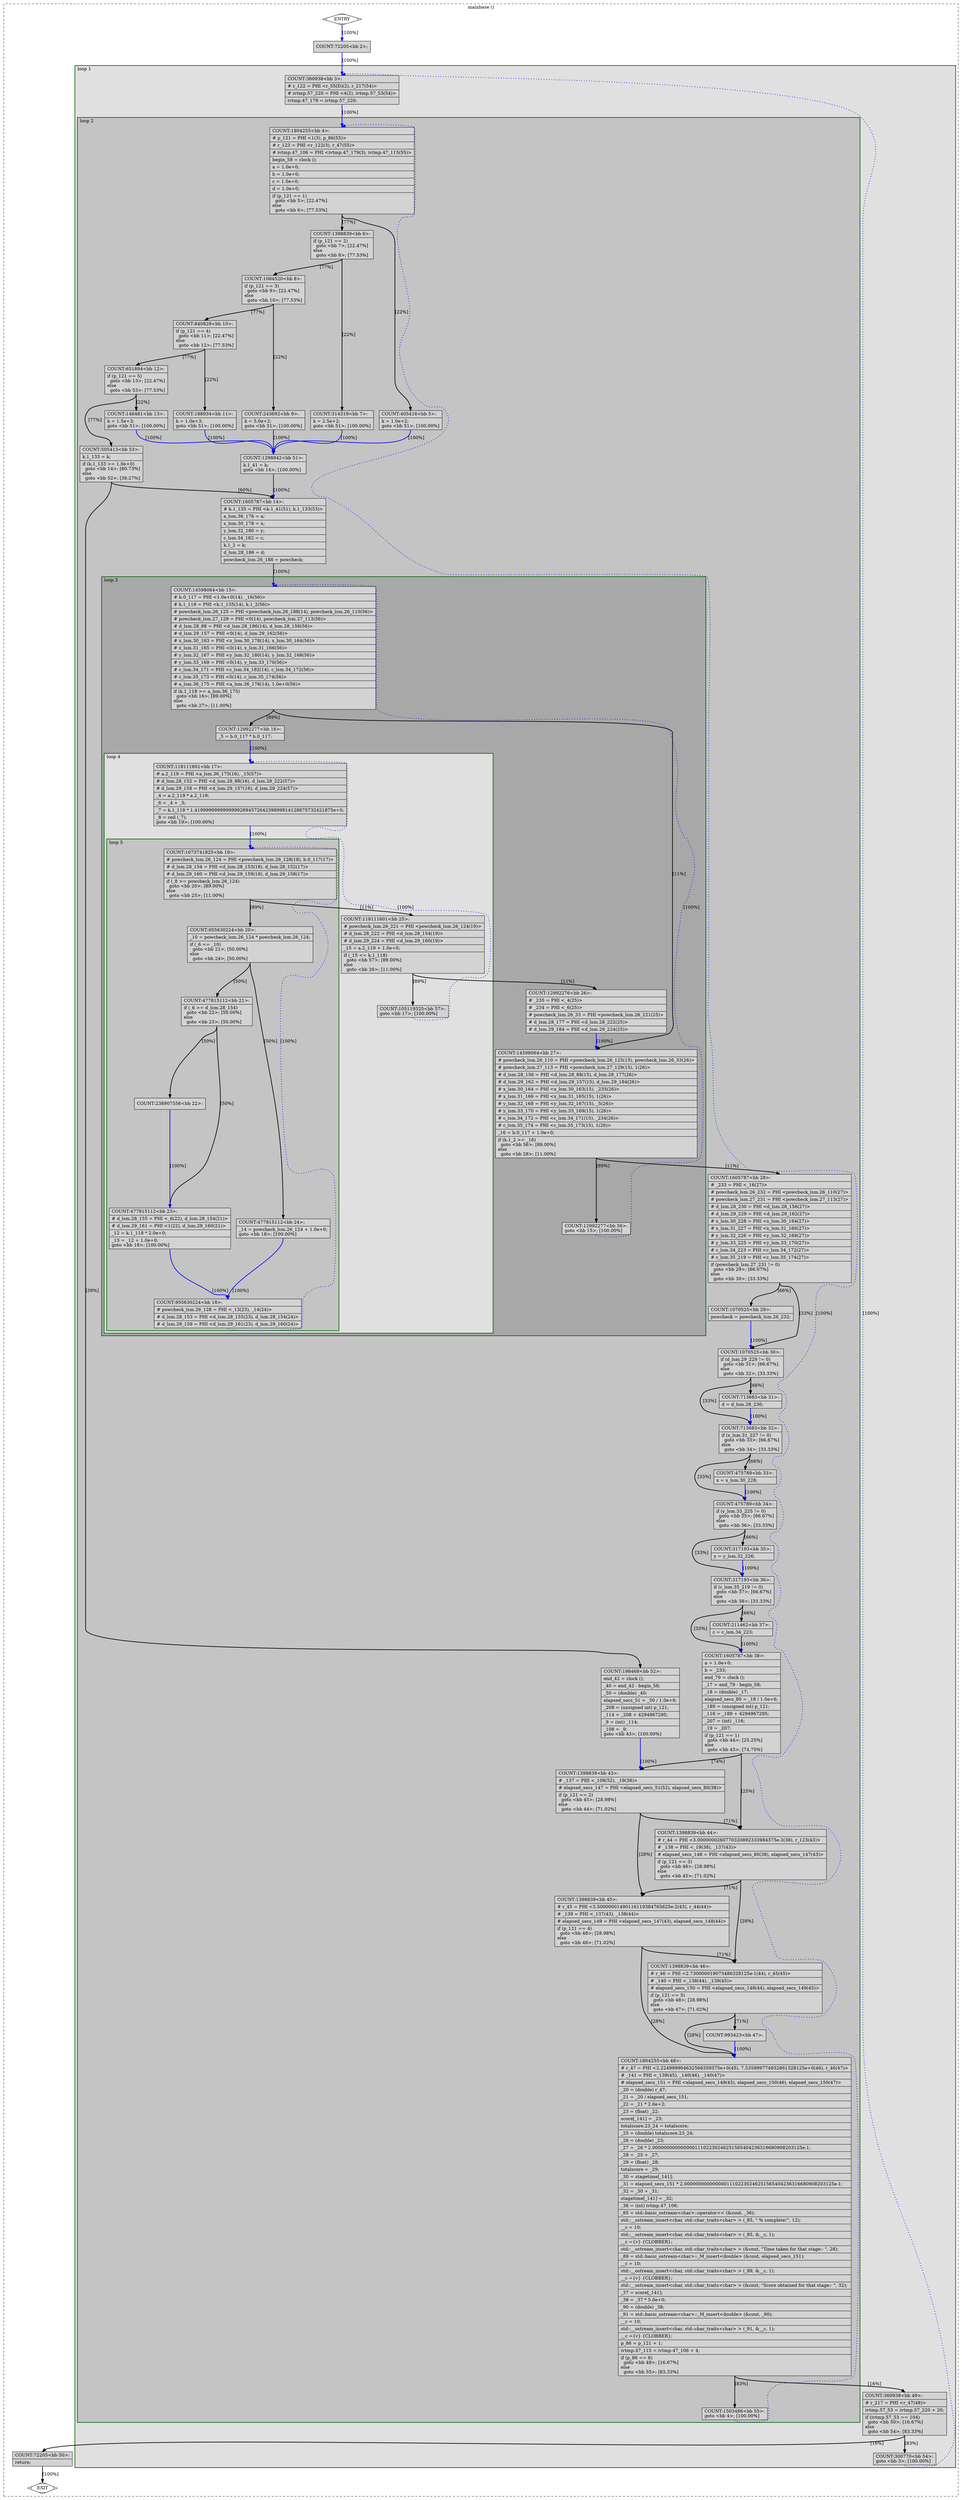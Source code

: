 digraph "benchmark.cpp.167t.ivopts" {
overlap=false;
subgraph "cluster_mainbase" {
	style="dashed";
	color="black";
	label="mainbase ()";
	subgraph cluster_1888_1 {
	style="filled";
	color="darkgreen";
	fillcolor="grey88";
	label="loop 1";
	labeljust=l;
	penwidth=2;
	subgraph cluster_1888_2 {
	style="filled";
	color="darkgreen";
	fillcolor="grey77";
	label="loop 2";
	labeljust=l;
	penwidth=2;
	subgraph cluster_1888_3 {
	style="filled";
	color="darkgreen";
	fillcolor="grey66";
	label="loop 3";
	labeljust=l;
	penwidth=2;
	subgraph cluster_1888_4 {
	style="filled";
	color="darkgreen";
	fillcolor="grey88";
	label="loop 4";
	labeljust=l;
	penwidth=2;
	subgraph cluster_1888_5 {
	style="filled";
	color="darkgreen";
	fillcolor="grey77";
	label="loop 5";
	labeljust=l;
	penwidth=2;
	fn_1888_basic_block_19 [shape=record,style=filled,fillcolor=lightgrey,label="{COUNT:1073741825\<bb\ 19\>:\l\
|#\ powcheck_lsm.26_124\ =\ PHI\ \<powcheck_lsm.26_128(18),\ b.0_117(17)\>\l\
|#\ d_lsm.28_154\ =\ PHI\ \<d_lsm.28_153(18),\ d_lsm.28_152(17)\>\l\
|#\ d_lsm.29_160\ =\ PHI\ \<d_lsm.29_159(18),\ d_lsm.29_158(17)\>\l\
|if\ (_8\ \>=\ powcheck_lsm.26_124)\l\
\ \ goto\ \<bb\ 20\>;\ [89.00%]\l\
else\l\
\ \ goto\ \<bb\ 25\>;\ [11.00%]\l\
}"];

	fn_1888_basic_block_20 [shape=record,style=filled,fillcolor=lightgrey,label="{COUNT:955630224\<bb\ 20\>:\l\
|_10\ =\ powcheck_lsm.26_124\ *\ powcheck_lsm.26_124;\l\
|if\ (_6\ ==\ _10)\l\
\ \ goto\ \<bb\ 21\>;\ [50.00%]\l\
else\l\
\ \ goto\ \<bb\ 24\>;\ [50.00%]\l\
}"];

	fn_1888_basic_block_21 [shape=record,style=filled,fillcolor=lightgrey,label="{COUNT:477815112\<bb\ 21\>:\l\
|if\ (_6\ \>=\ d_lsm.28_154)\l\
\ \ goto\ \<bb\ 22\>;\ [50.00%]\l\
else\l\
\ \ goto\ \<bb\ 23\>;\ [50.00%]\l\
}"];

	fn_1888_basic_block_24 [shape=record,style=filled,fillcolor=lightgrey,label="{COUNT:477815112\<bb\ 24\>:\l\
|_14\ =\ powcheck_lsm.26_124\ +\ 1.0e+0;\l\
goto\ \<bb\ 18\>;\ [100.00%]\l\
}"];

	fn_1888_basic_block_22 [shape=record,style=filled,fillcolor=lightgrey,label="{COUNT:238907556\<bb\ 22\>:\l\
}"];

	fn_1888_basic_block_23 [shape=record,style=filled,fillcolor=lightgrey,label="{COUNT:477815112\<bb\ 23\>:\l\
|#\ d_lsm.28_155\ =\ PHI\ \<_6(22),\ d_lsm.28_154(21)\>\l\
|#\ d_lsm.29_161\ =\ PHI\ \<1(22),\ d_lsm.29_160(21)\>\l\
|_12\ =\ k.1_118\ *\ 2.0e+0;\l\
|_13\ =\ _12\ +\ 1.0e+0;\l\
goto\ \<bb\ 18\>;\ [100.00%]\l\
}"];

	fn_1888_basic_block_18 [shape=record,style=filled,fillcolor=lightgrey,label="{COUNT:955630224\<bb\ 18\>:\l\
|#\ powcheck_lsm.26_128\ =\ PHI\ \<_13(23),\ _14(24)\>\l\
|#\ d_lsm.28_153\ =\ PHI\ \<d_lsm.28_155(23),\ d_lsm.28_154(24)\>\l\
|#\ d_lsm.29_159\ =\ PHI\ \<d_lsm.29_161(23),\ d_lsm.29_160(24)\>\l\
}"];

	}
	fn_1888_basic_block_17 [shape=record,style=filled,fillcolor=lightgrey,label="{COUNT:118111601\<bb\ 17\>:\l\
|#\ a.2_119\ =\ PHI\ \<a_lsm.36_175(16),\ _15(57)\>\l\
|#\ d_lsm.28_152\ =\ PHI\ \<d_lsm.28_88(16),\ d_lsm.28_222(57)\>\l\
|#\ d_lsm.29_158\ =\ PHI\ \<d_lsm.29_157(16),\ d_lsm.29_224(57)\>\l\
|_4\ =\ a.2_119\ *\ a.2_119;\l\
|_6\ =\ _4\ +\ _5;\l\
|_7\ =\ k.1_118\ *\ 1.4199999999999999289457264239899814128875732421875e+0;\l\
|_8\ =\ ceil\ (_7);\l\
goto\ \<bb\ 19\>;\ [100.00%]\l\
}"];

	fn_1888_basic_block_25 [shape=record,style=filled,fillcolor=lightgrey,label="{COUNT:118111601\<bb\ 25\>:\l\
|#\ powcheck_lsm.26_221\ =\ PHI\ \<powcheck_lsm.26_124(19)\>\l\
|#\ d_lsm.28_222\ =\ PHI\ \<d_lsm.28_154(19)\>\l\
|#\ d_lsm.29_224\ =\ PHI\ \<d_lsm.29_160(19)\>\l\
|_15\ =\ a.2_119\ +\ 1.0e+0;\l\
|if\ (_15\ \<=\ k.1_118)\l\
\ \ goto\ \<bb\ 57\>;\ [89.00%]\l\
else\l\
\ \ goto\ \<bb\ 26\>;\ [11.00%]\l\
}"];

	fn_1888_basic_block_57 [shape=record,style=filled,fillcolor=lightgrey,label="{COUNT:105119325\<bb\ 57\>:\l\
goto\ \<bb\ 17\>;\ [100.00%]\l\
}"];

	}
	fn_1888_basic_block_15 [shape=record,style=filled,fillcolor=lightgrey,label="{COUNT:14598064\<bb\ 15\>:\l\
|#\ b.0_117\ =\ PHI\ \<1.0e+0(14),\ _16(56)\>\l\
|#\ k.1_118\ =\ PHI\ \<k.1_135(14),\ k.1_2(56)\>\l\
|#\ powcheck_lsm.26_125\ =\ PHI\ \<powcheck_lsm.26_188(14),\ powcheck_lsm.26_110(56)\>\l\
|#\ powcheck_lsm.27_129\ =\ PHI\ \<0(14),\ powcheck_lsm.27_113(56)\>\l\
|#\ d_lsm.28_88\ =\ PHI\ \<d_lsm.28_186(14),\ d_lsm.28_156(56)\>\l\
|#\ d_lsm.29_157\ =\ PHI\ \<0(14),\ d_lsm.29_162(56)\>\l\
|#\ x_lsm.30_163\ =\ PHI\ \<x_lsm.30_178(14),\ x_lsm.30_164(56)\>\l\
|#\ x_lsm.31_165\ =\ PHI\ \<0(14),\ x_lsm.31_166(56)\>\l\
|#\ y_lsm.32_167\ =\ PHI\ \<y_lsm.32_180(14),\ y_lsm.32_168(56)\>\l\
|#\ y_lsm.33_169\ =\ PHI\ \<0(14),\ y_lsm.33_170(56)\>\l\
|#\ c_lsm.34_171\ =\ PHI\ \<c_lsm.34_182(14),\ c_lsm.34_172(56)\>\l\
|#\ c_lsm.35_173\ =\ PHI\ \<0(14),\ c_lsm.35_174(56)\>\l\
|#\ a_lsm.36_175\ =\ PHI\ \<a_lsm.36_176(14),\ 1.0e+0(56)\>\l\
|if\ (k.1_118\ \>=\ a_lsm.36_175)\l\
\ \ goto\ \<bb\ 16\>;\ [89.00%]\l\
else\l\
\ \ goto\ \<bb\ 27\>;\ [11.00%]\l\
}"];

	fn_1888_basic_block_16 [shape=record,style=filled,fillcolor=lightgrey,label="{COUNT:12992277\<bb\ 16\>:\l\
|_5\ =\ b.0_117\ *\ b.0_117;\l\
}"];

	fn_1888_basic_block_27 [shape=record,style=filled,fillcolor=lightgrey,label="{COUNT:14598064\<bb\ 27\>:\l\
|#\ powcheck_lsm.26_110\ =\ PHI\ \<powcheck_lsm.26_125(15),\ powcheck_lsm.26_33(26)\>\l\
|#\ powcheck_lsm.27_113\ =\ PHI\ \<powcheck_lsm.27_129(15),\ 1(26)\>\l\
|#\ d_lsm.28_156\ =\ PHI\ \<d_lsm.28_88(15),\ d_lsm.28_177(26)\>\l\
|#\ d_lsm.29_162\ =\ PHI\ \<d_lsm.29_157(15),\ d_lsm.29_184(26)\>\l\
|#\ x_lsm.30_164\ =\ PHI\ \<x_lsm.30_163(15),\ _235(26)\>\l\
|#\ x_lsm.31_166\ =\ PHI\ \<x_lsm.31_165(15),\ 1(26)\>\l\
|#\ y_lsm.32_168\ =\ PHI\ \<y_lsm.32_167(15),\ _5(26)\>\l\
|#\ y_lsm.33_170\ =\ PHI\ \<y_lsm.33_169(15),\ 1(26)\>\l\
|#\ c_lsm.34_172\ =\ PHI\ \<c_lsm.34_171(15),\ _234(26)\>\l\
|#\ c_lsm.35_174\ =\ PHI\ \<c_lsm.35_173(15),\ 1(26)\>\l\
|_16\ =\ b.0_117\ +\ 1.0e+0;\l\
|if\ (k.1_2\ \>=\ _16)\l\
\ \ goto\ \<bb\ 56\>;\ [89.00%]\l\
else\l\
\ \ goto\ \<bb\ 28\>;\ [11.00%]\l\
}"];

	fn_1888_basic_block_56 [shape=record,style=filled,fillcolor=lightgrey,label="{COUNT:12992277\<bb\ 56\>:\l\
goto\ \<bb\ 15\>;\ [100.00%]\l\
}"];

	fn_1888_basic_block_26 [shape=record,style=filled,fillcolor=lightgrey,label="{COUNT:12992276\<bb\ 26\>:\l\
|#\ _235\ =\ PHI\ \<_4(25)\>\l\
|#\ _234\ =\ PHI\ \<_6(25)\>\l\
|#\ powcheck_lsm.26_33\ =\ PHI\ \<powcheck_lsm.26_221(25)\>\l\
|#\ d_lsm.28_177\ =\ PHI\ \<d_lsm.28_222(25)\>\l\
|#\ d_lsm.29_184\ =\ PHI\ \<d_lsm.29_224(25)\>\l\
}"];

	}
	fn_1888_basic_block_4 [shape=record,style=filled,fillcolor=lightgrey,label="{COUNT:1804255\<bb\ 4\>:\l\
|#\ p_121\ =\ PHI\ \<1(3),\ p_86(55)\>\l\
|#\ r_123\ =\ PHI\ \<r_122(3),\ r_47(55)\>\l\
|#\ ivtmp.47_106\ =\ PHI\ \<ivtmp.47_179(3),\ ivtmp.47_115(55)\>\l\
|begin_58\ =\ clock\ ();\l\
|a\ =\ 1.0e+0;\l\
|b\ =\ 1.0e+0;\l\
|c\ =\ 1.0e+0;\l\
|d\ =\ 1.0e+0;\l\
|if\ (p_121\ ==\ 1)\l\
\ \ goto\ \<bb\ 5\>;\ [22.47%]\l\
else\l\
\ \ goto\ \<bb\ 6\>;\ [77.53%]\l\
}"];

	fn_1888_basic_block_5 [shape=record,style=filled,fillcolor=lightgrey,label="{COUNT:405416\<bb\ 5\>:\l\
|k\ =\ 1.0e+2;\l\
goto\ \<bb\ 51\>;\ [100.00%]\l\
}"];

	fn_1888_basic_block_6 [shape=record,style=filled,fillcolor=lightgrey,label="{COUNT:1398839\<bb\ 6\>:\l\
|if\ (p_121\ ==\ 2)\l\
\ \ goto\ \<bb\ 7\>;\ [22.47%]\l\
else\l\
\ \ goto\ \<bb\ 8\>;\ [77.53%]\l\
}"];

	fn_1888_basic_block_51 [shape=record,style=filled,fillcolor=lightgrey,label="{COUNT:1298842\<bb\ 51\>:\l\
|k.1_41\ =\ k;\l\
goto\ \<bb\ 14\>;\ [100.00%]\l\
}"];

	fn_1888_basic_block_7 [shape=record,style=filled,fillcolor=lightgrey,label="{COUNT:314319\<bb\ 7\>:\l\
|k\ =\ 2.5e+2;\l\
goto\ \<bb\ 51\>;\ [100.00%]\l\
}"];

	fn_1888_basic_block_8 [shape=record,style=filled,fillcolor=lightgrey,label="{COUNT:1084520\<bb\ 8\>:\l\
|if\ (p_121\ ==\ 3)\l\
\ \ goto\ \<bb\ 9\>;\ [22.47%]\l\
else\l\
\ \ goto\ \<bb\ 10\>;\ [77.53%]\l\
}"];

	fn_1888_basic_block_14 [shape=record,style=filled,fillcolor=lightgrey,label="{COUNT:1605787\<bb\ 14\>:\l\
|#\ k.1_135\ =\ PHI\ \<k.1_41(51),\ k.1_133(53)\>\l\
|a_lsm.36_176\ =\ a;\l\
|x_lsm.30_178\ =\ x;\l\
|y_lsm.32_180\ =\ y;\l\
|c_lsm.34_182\ =\ c;\l\
|k.1_2\ =\ k;\l\
|d_lsm.28_186\ =\ d;\l\
|powcheck_lsm.26_188\ =\ powcheck;\l\
}"];

	fn_1888_basic_block_9 [shape=record,style=filled,fillcolor=lightgrey,label="{COUNT:243692\<bb\ 9\>:\l\
|k\ =\ 5.0e+2;\l\
goto\ \<bb\ 51\>;\ [100.00%]\l\
}"];

	fn_1888_basic_block_10 [shape=record,style=filled,fillcolor=lightgrey,label="{COUNT:840828\<bb\ 10\>:\l\
|if\ (p_121\ ==\ 4)\l\
\ \ goto\ \<bb\ 11\>;\ [22.47%]\l\
else\l\
\ \ goto\ \<bb\ 12\>;\ [77.53%]\l\
}"];

	fn_1888_basic_block_11 [shape=record,style=filled,fillcolor=lightgrey,label="{COUNT:188934\<bb\ 11\>:\l\
|k\ =\ 1.0e+3;\l\
goto\ \<bb\ 51\>;\ [100.00%]\l\
}"];

	fn_1888_basic_block_12 [shape=record,style=filled,fillcolor=lightgrey,label="{COUNT:651894\<bb\ 12\>:\l\
|if\ (p_121\ ==\ 5)\l\
\ \ goto\ \<bb\ 13\>;\ [22.47%]\l\
else\l\
\ \ goto\ \<bb\ 53\>;\ [77.53%]\l\
}"];

	fn_1888_basic_block_13 [shape=record,style=filled,fillcolor=lightgrey,label="{COUNT:146481\<bb\ 13\>:\l\
|k\ =\ 1.5e+3;\l\
goto\ \<bb\ 51\>;\ [100.00%]\l\
}"];

	fn_1888_basic_block_53 [shape=record,style=filled,fillcolor=lightgrey,label="{COUNT:505413\<bb\ 53\>:\l\
|k.1_133\ =\ k;\l\
|if\ (k.1_133\ \>=\ 1.0e+0)\l\
\ \ goto\ \<bb\ 14\>;\ [60.73%]\l\
else\l\
\ \ goto\ \<bb\ 52\>;\ [39.27%]\l\
}"];

	fn_1888_basic_block_28 [shape=record,style=filled,fillcolor=lightgrey,label="{COUNT:1605787\<bb\ 28\>:\l\
|#\ _233\ =\ PHI\ \<_16(27)\>\l\
|#\ powcheck_lsm.26_232\ =\ PHI\ \<powcheck_lsm.26_110(27)\>\l\
|#\ powcheck_lsm.27_231\ =\ PHI\ \<powcheck_lsm.27_113(27)\>\l\
|#\ d_lsm.28_230\ =\ PHI\ \<d_lsm.28_156(27)\>\l\
|#\ d_lsm.29_229\ =\ PHI\ \<d_lsm.29_162(27)\>\l\
|#\ x_lsm.30_228\ =\ PHI\ \<x_lsm.30_164(27)\>\l\
|#\ x_lsm.31_227\ =\ PHI\ \<x_lsm.31_166(27)\>\l\
|#\ y_lsm.32_226\ =\ PHI\ \<y_lsm.32_168(27)\>\l\
|#\ y_lsm.33_225\ =\ PHI\ \<y_lsm.33_170(27)\>\l\
|#\ c_lsm.34_223\ =\ PHI\ \<c_lsm.34_172(27)\>\l\
|#\ c_lsm.35_219\ =\ PHI\ \<c_lsm.35_174(27)\>\l\
|if\ (powcheck_lsm.27_231\ !=\ 0)\l\
\ \ goto\ \<bb\ 29\>;\ [66.67%]\l\
else\l\
\ \ goto\ \<bb\ 30\>;\ [33.33%]\l\
}"];

	fn_1888_basic_block_52 [shape=record,style=filled,fillcolor=lightgrey,label="{COUNT:198468\<bb\ 52\>:\l\
|end_42\ =\ clock\ ();\l\
|_40\ =\ end_42\ -\ begin_58;\l\
|_50\ =\ (double)\ _40;\l\
|elapsed_secs_51\ =\ _50\ /\ 1.0e+6;\l\
|_208\ =\ (unsigned\ int)\ p_121;\l\
|_114\ =\ _208\ +\ 4294967295;\l\
|_9\ =\ (int)\ _114;\l\
|_108\ =\ _9;\l\
goto\ \<bb\ 43\>;\ [100.00%]\l\
}"];

	fn_1888_basic_block_30 [shape=record,style=filled,fillcolor=lightgrey,label="{COUNT:1070525\<bb\ 30\>:\l\
|if\ (d_lsm.29_229\ !=\ 0)\l\
\ \ goto\ \<bb\ 31\>;\ [66.67%]\l\
else\l\
\ \ goto\ \<bb\ 32\>;\ [33.33%]\l\
}"];

	fn_1888_basic_block_29 [shape=record,style=filled,fillcolor=lightgrey,label="{COUNT:1070525\<bb\ 29\>:\l\
|powcheck\ =\ powcheck_lsm.26_232;\l\
}"];

	fn_1888_basic_block_43 [shape=record,style=filled,fillcolor=lightgrey,label="{COUNT:1398839\<bb\ 43\>:\l\
|#\ _137\ =\ PHI\ \<_108(52),\ _19(38)\>\l\
|#\ elapsed_secs_147\ =\ PHI\ \<elapsed_secs_51(52),\ elapsed_secs_80(38)\>\l\
|if\ (p_121\ ==\ 2)\l\
\ \ goto\ \<bb\ 45\>;\ [28.98%]\l\
else\l\
\ \ goto\ \<bb\ 44\>;\ [71.02%]\l\
}"];

	fn_1888_basic_block_32 [shape=record,style=filled,fillcolor=lightgrey,label="{COUNT:713683\<bb\ 32\>:\l\
|if\ (x_lsm.31_227\ !=\ 0)\l\
\ \ goto\ \<bb\ 33\>;\ [66.67%]\l\
else\l\
\ \ goto\ \<bb\ 34\>;\ [33.33%]\l\
}"];

	fn_1888_basic_block_31 [shape=record,style=filled,fillcolor=lightgrey,label="{COUNT:713683\<bb\ 31\>:\l\
|d\ =\ d_lsm.28_230;\l\
}"];

	fn_1888_basic_block_45 [shape=record,style=filled,fillcolor=lightgrey,label="{COUNT:1398839\<bb\ 45\>:\l\
|#\ r_45\ =\ PHI\ \<3.50000001490116119384765625e-2(43),\ r_44(44)\>\l\
|#\ _139\ =\ PHI\ \<_137(43),\ _138(44)\>\l\
|#\ elapsed_secs_149\ =\ PHI\ \<elapsed_secs_147(43),\ elapsed_secs_148(44)\>\l\
|if\ (p_121\ ==\ 4)\l\
\ \ goto\ \<bb\ 48\>;\ [28.98%]\l\
else\l\
\ \ goto\ \<bb\ 46\>;\ [71.02%]\l\
}"];

	fn_1888_basic_block_44 [shape=record,style=filled,fillcolor=lightgrey,label="{COUNT:1398839\<bb\ 44\>:\l\
|#\ r_44\ =\ PHI\ \<3.0000000260770320892333984375e-3(38),\ r_123(43)\>\l\
|#\ _138\ =\ PHI\ \<_19(38),\ _137(43)\>\l\
|#\ elapsed_secs_148\ =\ PHI\ \<elapsed_secs_80(38),\ elapsed_secs_147(43)\>\l\
|if\ (p_121\ ==\ 3)\l\
\ \ goto\ \<bb\ 46\>;\ [28.98%]\l\
else\l\
\ \ goto\ \<bb\ 45\>;\ [71.02%]\l\
}"];

	fn_1888_basic_block_34 [shape=record,style=filled,fillcolor=lightgrey,label="{COUNT:475789\<bb\ 34\>:\l\
|if\ (y_lsm.33_225\ !=\ 0)\l\
\ \ goto\ \<bb\ 35\>;\ [66.67%]\l\
else\l\
\ \ goto\ \<bb\ 36\>;\ [33.33%]\l\
}"];

	fn_1888_basic_block_33 [shape=record,style=filled,fillcolor=lightgrey,label="{COUNT:475789\<bb\ 33\>:\l\
|x\ =\ x_lsm.30_228;\l\
}"];

	fn_1888_basic_block_48 [shape=record,style=filled,fillcolor=lightgrey,label="{COUNT:1804255\<bb\ 48\>:\l\
|#\ r_47\ =\ PHI\ \<2.224999904632568359375e+0(45),\ 7.535999774932861328125e+0(46),\ r_46(47)\>\l\
|#\ _141\ =\ PHI\ \<_139(45),\ _140(46),\ _140(47)\>\l\
|#\ elapsed_secs_151\ =\ PHI\ \<elapsed_secs_149(45),\ elapsed_secs_150(46),\ elapsed_secs_150(47)\>\l\
|_20\ =\ (double)\ r_47;\l\
|_21\ =\ _20\ /\ elapsed_secs_151;\l\
|_22\ =\ _21\ *\ 2.0e+2;\l\
|_23\ =\ (float)\ _22;\l\
|score[_141]\ =\ _23;\l\
|totalscore.23_24\ =\ totalscore;\l\
|_25\ =\ (double)\ totalscore.23_24;\l\
|_26\ =\ (double)\ _23;\l\
|_27\ =\ _26\ *\ 2.00000000000000011102230246251565404236316680908203125e-1;\l\
|_28\ =\ _25\ +\ _27;\l\
|_29\ =\ (float)\ _28;\l\
|totalscore\ =\ _29;\l\
|_30\ =\ stagetime[_141];\l\
|_31\ =\ elapsed_secs_151\ *\ 2.00000000000000011102230246251565404236316680908203125e-1;\l\
|_32\ =\ _30\ +\ _31;\l\
|stagetime[_141]\ =\ _32;\l\
|_36\ =\ (int)\ ivtmp.47_106;\l\
|_85\ =\ std::basic_ostream\<char\>::operator\<\<\ (&cout,\ _36);\l\
|std::__ostream_insert\<char,\ std::char_traits\<char\>\ \>\ (_85,\ \"\ %\ complete!\",\ 12);\l\
|__c\ =\ 10;\l\
|std::__ostream_insert\<char,\ std::char_traits\<char\>\ \>\ (_85,\ &__c,\ 1);\l\
|__c\ =\{v\}\ \{CLOBBER\};\l\
|std::__ostream_insert\<char,\ std::char_traits\<char\>\ \>\ (&cout,\ \"Time\ taken\ for\ that\ stage:-\ \",\ 28);\l\
|_89\ =\ std::basic_ostream\<char\>::_M_insert\<double\>\ (&cout,\ elapsed_secs_151);\l\
|__c\ =\ 10;\l\
|std::__ostream_insert\<char,\ std::char_traits\<char\>\ \>\ (_89,\ &__c,\ 1);\l\
|__c\ =\{v\}\ \{CLOBBER\};\l\
|std::__ostream_insert\<char,\ std::char_traits\<char\>\ \>\ (&cout,\ \"Score\ obtained\ for\ that\ stage:-\ \",\ 32);\l\
|_37\ =\ score[_141];\l\
|_38\ =\ _37\ *\ 5.0e+0;\l\
|_90\ =\ (double)\ _38;\l\
|_91\ =\ std::basic_ostream\<char\>::_M_insert\<double\>\ (&cout,\ _90);\l\
|__c\ =\ 10;\l\
|std::__ostream_insert\<char,\ std::char_traits\<char\>\ \>\ (_91,\ &__c,\ 1);\l\
|__c\ =\{v\}\ \{CLOBBER\};\l\
|p_86\ =\ p_121\ +\ 1;\l\
|ivtmp.47_115\ =\ ivtmp.47_106\ +\ 4;\l\
|if\ (p_86\ ==\ 6)\l\
\ \ goto\ \<bb\ 49\>;\ [16.67%]\l\
else\l\
\ \ goto\ \<bb\ 55\>;\ [83.33%]\l\
}"];

	fn_1888_basic_block_46 [shape=record,style=filled,fillcolor=lightgrey,label="{COUNT:1398839\<bb\ 46\>:\l\
|#\ r_46\ =\ PHI\ \<2.730000019073486328125e-1(44),\ r_45(45)\>\l\
|#\ _140\ =\ PHI\ \<_138(44),\ _139(45)\>\l\
|#\ elapsed_secs_150\ =\ PHI\ \<elapsed_secs_148(44),\ elapsed_secs_149(45)\>\l\
|if\ (p_121\ ==\ 5)\l\
\ \ goto\ \<bb\ 48\>;\ [28.98%]\l\
else\l\
\ \ goto\ \<bb\ 47\>;\ [71.02%]\l\
}"];

	fn_1888_basic_block_36 [shape=record,style=filled,fillcolor=lightgrey,label="{COUNT:317193\<bb\ 36\>:\l\
|if\ (c_lsm.35_219\ !=\ 0)\l\
\ \ goto\ \<bb\ 37\>;\ [66.67%]\l\
else\l\
\ \ goto\ \<bb\ 38\>;\ [33.33%]\l\
}"];

	fn_1888_basic_block_35 [shape=record,style=filled,fillcolor=lightgrey,label="{COUNT:317193\<bb\ 35\>:\l\
|y\ =\ y_lsm.32_226;\l\
}"];

	fn_1888_basic_block_55 [shape=record,style=filled,fillcolor=lightgrey,label="{COUNT:1503486\<bb\ 55\>:\l\
goto\ \<bb\ 4\>;\ [100.00%]\l\
}"];

	fn_1888_basic_block_47 [shape=record,style=filled,fillcolor=lightgrey,label="{COUNT:993423\<bb\ 47\>:\l\
}"];

	fn_1888_basic_block_38 [shape=record,style=filled,fillcolor=lightgrey,label="{COUNT:1605787\<bb\ 38\>:\l\
|a\ =\ 1.0e+0;\l\
|b\ =\ _233;\l\
|end_79\ =\ clock\ ();\l\
|_17\ =\ end_79\ -\ begin_58;\l\
|_18\ =\ (double)\ _17;\l\
|elapsed_secs_80\ =\ _18\ /\ 1.0e+6;\l\
|_189\ =\ (unsigned\ int)\ p_121;\l\
|_116\ =\ _189\ +\ 4294967295;\l\
|_207\ =\ (int)\ _116;\l\
|_19\ =\ _207;\l\
|if\ (p_121\ ==\ 1)\l\
\ \ goto\ \<bb\ 44\>;\ [25.25%]\l\
else\l\
\ \ goto\ \<bb\ 43\>;\ [74.75%]\l\
}"];

	fn_1888_basic_block_37 [shape=record,style=filled,fillcolor=lightgrey,label="{COUNT:211462\<bb\ 37\>:\l\
|c\ =\ c_lsm.34_223;\l\
}"];

	}
	fn_1888_basic_block_3 [shape=record,style=filled,fillcolor=lightgrey,label="{COUNT:360938\<bb\ 3\>:\l\
|#\ r_122\ =\ PHI\ \<r_55(D)(2),\ r_217(54)\>\l\
|#\ ivtmp.57_220\ =\ PHI\ \<4(2),\ ivtmp.57_53(54)\>\l\
|ivtmp.47_179\ =\ ivtmp.57_220;\l\
}"];

	fn_1888_basic_block_49 [shape=record,style=filled,fillcolor=lightgrey,label="{COUNT:360938\<bb\ 49\>:\l\
|#\ r_217\ =\ PHI\ \<r_47(48)\>\l\
|ivtmp.57_53\ =\ ivtmp.57_220\ +\ 20;\l\
|if\ (ivtmp.57_53\ ==\ 104)\l\
\ \ goto\ \<bb\ 50\>;\ [16.67%]\l\
else\l\
\ \ goto\ \<bb\ 54\>;\ [83.33%]\l\
}"];

	fn_1888_basic_block_54 [shape=record,style=filled,fillcolor=lightgrey,label="{COUNT:300770\<bb\ 54\>:\l\
goto\ \<bb\ 3\>;\ [100.00%]\l\
}"];

	}
	fn_1888_basic_block_0 [shape=Mdiamond,style=filled,fillcolor=white,label="ENTRY"];

	fn_1888_basic_block_1 [shape=Mdiamond,style=filled,fillcolor=white,label="EXIT"];

	fn_1888_basic_block_2 [shape=record,style=filled,fillcolor=lightgrey,label="{COUNT:72205\<bb\ 2\>:\l\
}"];

	fn_1888_basic_block_50 [shape=record,style=filled,fillcolor=lightgrey,label="{COUNT:72205\<bb\ 50\>:\l\
|return;\l\
}"];

	fn_1888_basic_block_0:s -> fn_1888_basic_block_2:n [style="solid,bold",color=blue,weight=100,constraint=true,label="[100%]"];
	fn_1888_basic_block_2:s -> fn_1888_basic_block_3:n [style="solid,bold",color=blue,weight=100,constraint=true,label="[100%]"];
	fn_1888_basic_block_3:s -> fn_1888_basic_block_4:n [style="solid,bold",color=blue,weight=100,constraint=true,label="[100%]"];
	fn_1888_basic_block_4:s -> fn_1888_basic_block_5:n [style="solid,bold",color=black,weight=10,constraint=true,label="[22%]"];
	fn_1888_basic_block_4:s -> fn_1888_basic_block_6:n [style="solid,bold",color=black,weight=10,constraint=true,label="[77%]"];
	fn_1888_basic_block_5:s -> fn_1888_basic_block_51:n [style="solid,bold",color=blue,weight=100,constraint=true,label="[100%]"];
	fn_1888_basic_block_6:s -> fn_1888_basic_block_7:n [style="solid,bold",color=black,weight=10,constraint=true,label="[22%]"];
	fn_1888_basic_block_6:s -> fn_1888_basic_block_8:n [style="solid,bold",color=black,weight=10,constraint=true,label="[77%]"];
	fn_1888_basic_block_7:s -> fn_1888_basic_block_51:n [style="solid,bold",color=blue,weight=100,constraint=true,label="[100%]"];
	fn_1888_basic_block_8:s -> fn_1888_basic_block_9:n [style="solid,bold",color=black,weight=10,constraint=true,label="[22%]"];
	fn_1888_basic_block_8:s -> fn_1888_basic_block_10:n [style="solid,bold",color=black,weight=10,constraint=true,label="[77%]"];
	fn_1888_basic_block_9:s -> fn_1888_basic_block_51:n [style="solid,bold",color=blue,weight=100,constraint=true,label="[100%]"];
	fn_1888_basic_block_10:s -> fn_1888_basic_block_11:n [style="solid,bold",color=black,weight=10,constraint=true,label="[22%]"];
	fn_1888_basic_block_10:s -> fn_1888_basic_block_12:n [style="solid,bold",color=black,weight=10,constraint=true,label="[77%]"];
	fn_1888_basic_block_11:s -> fn_1888_basic_block_51:n [style="solid,bold",color=blue,weight=100,constraint=true,label="[100%]"];
	fn_1888_basic_block_12:s -> fn_1888_basic_block_13:n [style="solid,bold",color=black,weight=10,constraint=true,label="[22%]"];
	fn_1888_basic_block_12:s -> fn_1888_basic_block_53:n [style="solid,bold",color=black,weight=10,constraint=true,label="[77%]"];
	fn_1888_basic_block_13:s -> fn_1888_basic_block_51:n [style="solid,bold",color=blue,weight=100,constraint=true,label="[100%]"];
	fn_1888_basic_block_14:s -> fn_1888_basic_block_15:n [style="solid,bold",color=blue,weight=100,constraint=true,label="[100%]"];
	fn_1888_basic_block_15:s -> fn_1888_basic_block_16:n [style="solid,bold",color=black,weight=10,constraint=true,label="[89%]"];
	fn_1888_basic_block_15:s -> fn_1888_basic_block_27:n [style="solid,bold",color=black,weight=10,constraint=true,label="[11%]"];
	fn_1888_basic_block_16:s -> fn_1888_basic_block_17:n [style="solid,bold",color=blue,weight=100,constraint=true,label="[100%]"];
	fn_1888_basic_block_17:s -> fn_1888_basic_block_19:n [style="solid,bold",color=blue,weight=100,constraint=true,label="[100%]"];
	fn_1888_basic_block_18:s -> fn_1888_basic_block_19:n [style="dotted,bold",color=blue,weight=10,constraint=false,label="[100%]"];
	fn_1888_basic_block_19:s -> fn_1888_basic_block_20:n [style="solid,bold",color=black,weight=10,constraint=true,label="[89%]"];
	fn_1888_basic_block_19:s -> fn_1888_basic_block_25:n [style="solid,bold",color=black,weight=10,constraint=true,label="[11%]"];
	fn_1888_basic_block_20:s -> fn_1888_basic_block_21:n [style="solid,bold",color=black,weight=10,constraint=true,label="[50%]"];
	fn_1888_basic_block_20:s -> fn_1888_basic_block_24:n [style="solid,bold",color=black,weight=10,constraint=true,label="[50%]"];
	fn_1888_basic_block_21:s -> fn_1888_basic_block_22:n [style="solid,bold",color=black,weight=10,constraint=true,label="[50%]"];
	fn_1888_basic_block_21:s -> fn_1888_basic_block_23:n [style="solid,bold",color=black,weight=10,constraint=true,label="[50%]"];
	fn_1888_basic_block_22:s -> fn_1888_basic_block_23:n [style="solid,bold",color=blue,weight=100,constraint=true,label="[100%]"];
	fn_1888_basic_block_23:s -> fn_1888_basic_block_18:n [style="solid,bold",color=blue,weight=100,constraint=true,label="[100%]"];
	fn_1888_basic_block_24:s -> fn_1888_basic_block_18:n [style="solid,bold",color=blue,weight=100,constraint=true,label="[100%]"];
	fn_1888_basic_block_25:s -> fn_1888_basic_block_57:n [style="solid,bold",color=black,weight=10,constraint=true,label="[89%]"];
	fn_1888_basic_block_25:s -> fn_1888_basic_block_26:n [style="solid,bold",color=black,weight=10,constraint=true,label="[11%]"];
	fn_1888_basic_block_57:s -> fn_1888_basic_block_17:n [style="dotted,bold",color=blue,weight=10,constraint=false,label="[100%]"];
	fn_1888_basic_block_26:s -> fn_1888_basic_block_27:n [style="solid,bold",color=blue,weight=100,constraint=true,label="[100%]"];
	fn_1888_basic_block_27:s -> fn_1888_basic_block_56:n [style="solid,bold",color=black,weight=10,constraint=true,label="[89%]"];
	fn_1888_basic_block_27:s -> fn_1888_basic_block_28:n [style="solid,bold",color=black,weight=10,constraint=true,label="[11%]"];
	fn_1888_basic_block_56:s -> fn_1888_basic_block_15:n [style="dotted,bold",color=blue,weight=10,constraint=false,label="[100%]"];
	fn_1888_basic_block_28:s -> fn_1888_basic_block_30:n [style="solid,bold",color=black,weight=10,constraint=true,label="[33%]"];
	fn_1888_basic_block_28:s -> fn_1888_basic_block_29:n [style="solid,bold",color=black,weight=10,constraint=true,label="[66%]"];
	fn_1888_basic_block_29:s -> fn_1888_basic_block_30:n [style="solid,bold",color=blue,weight=100,constraint=true,label="[100%]"];
	fn_1888_basic_block_30:s -> fn_1888_basic_block_32:n [style="solid,bold",color=black,weight=10,constraint=true,label="[33%]"];
	fn_1888_basic_block_30:s -> fn_1888_basic_block_31:n [style="solid,bold",color=black,weight=10,constraint=true,label="[66%]"];
	fn_1888_basic_block_31:s -> fn_1888_basic_block_32:n [style="solid,bold",color=blue,weight=100,constraint=true,label="[100%]"];
	fn_1888_basic_block_32:s -> fn_1888_basic_block_34:n [style="solid,bold",color=black,weight=10,constraint=true,label="[33%]"];
	fn_1888_basic_block_32:s -> fn_1888_basic_block_33:n [style="solid,bold",color=black,weight=10,constraint=true,label="[66%]"];
	fn_1888_basic_block_33:s -> fn_1888_basic_block_34:n [style="solid,bold",color=blue,weight=100,constraint=true,label="[100%]"];
	fn_1888_basic_block_34:s -> fn_1888_basic_block_36:n [style="solid,bold",color=black,weight=10,constraint=true,label="[33%]"];
	fn_1888_basic_block_34:s -> fn_1888_basic_block_35:n [style="solid,bold",color=black,weight=10,constraint=true,label="[66%]"];
	fn_1888_basic_block_35:s -> fn_1888_basic_block_36:n [style="solid,bold",color=blue,weight=100,constraint=true,label="[100%]"];
	fn_1888_basic_block_36:s -> fn_1888_basic_block_38:n [style="solid,bold",color=black,weight=10,constraint=true,label="[33%]"];
	fn_1888_basic_block_36:s -> fn_1888_basic_block_37:n [style="solid,bold",color=black,weight=10,constraint=true,label="[66%]"];
	fn_1888_basic_block_37:s -> fn_1888_basic_block_38:n [style="solid,bold",color=blue,weight=100,constraint=true,label="[100%]"];
	fn_1888_basic_block_38:s -> fn_1888_basic_block_44:n [style="solid,bold",color=black,weight=10,constraint=true,label="[25%]"];
	fn_1888_basic_block_38:s -> fn_1888_basic_block_43:n [style="solid,bold",color=black,weight=10,constraint=true,label="[74%]"];
	fn_1888_basic_block_43:s -> fn_1888_basic_block_45:n [style="solid,bold",color=black,weight=10,constraint=true,label="[28%]"];
	fn_1888_basic_block_43:s -> fn_1888_basic_block_44:n [style="solid,bold",color=black,weight=10,constraint=true,label="[71%]"];
	fn_1888_basic_block_44:s -> fn_1888_basic_block_46:n [style="solid,bold",color=black,weight=10,constraint=true,label="[28%]"];
	fn_1888_basic_block_44:s -> fn_1888_basic_block_45:n [style="solid,bold",color=black,weight=10,constraint=true,label="[71%]"];
	fn_1888_basic_block_45:s -> fn_1888_basic_block_48:n [style="solid,bold",color=black,weight=10,constraint=true,label="[28%]"];
	fn_1888_basic_block_45:s -> fn_1888_basic_block_46:n [style="solid,bold",color=black,weight=10,constraint=true,label="[71%]"];
	fn_1888_basic_block_46:s -> fn_1888_basic_block_48:n [style="solid,bold",color=black,weight=10,constraint=true,label="[28%]"];
	fn_1888_basic_block_46:s -> fn_1888_basic_block_47:n [style="solid,bold",color=black,weight=10,constraint=true,label="[71%]"];
	fn_1888_basic_block_47:s -> fn_1888_basic_block_48:n [style="solid,bold",color=blue,weight=100,constraint=true,label="[100%]"];
	fn_1888_basic_block_48:s -> fn_1888_basic_block_49:n [style="solid,bold",color=black,weight=10,constraint=true,label="[16%]"];
	fn_1888_basic_block_48:s -> fn_1888_basic_block_55:n [style="solid,bold",color=black,weight=10,constraint=true,label="[83%]"];
	fn_1888_basic_block_55:s -> fn_1888_basic_block_4:n [style="dotted,bold",color=blue,weight=10,constraint=false,label="[100%]"];
	fn_1888_basic_block_49:s -> fn_1888_basic_block_50:n [style="solid,bold",color=black,weight=10,constraint=true,label="[16%]"];
	fn_1888_basic_block_49:s -> fn_1888_basic_block_54:n [style="solid,bold",color=black,weight=10,constraint=true,label="[83%]"];
	fn_1888_basic_block_54:s -> fn_1888_basic_block_3:n [style="dotted,bold",color=blue,weight=10,constraint=false,label="[100%]"];
	fn_1888_basic_block_50:s -> fn_1888_basic_block_1:n [style="solid,bold",color=black,weight=10,constraint=true,label="[100%]"];
	fn_1888_basic_block_51:s -> fn_1888_basic_block_14:n [style="solid,bold",color=blue,weight=100,constraint=true,label="[100%]"];
	fn_1888_basic_block_52:s -> fn_1888_basic_block_43:n [style="solid,bold",color=blue,weight=100,constraint=true,label="[100%]"];
	fn_1888_basic_block_53:s -> fn_1888_basic_block_14:n [style="solid,bold",color=black,weight=10,constraint=true,label="[60%]"];
	fn_1888_basic_block_53:s -> fn_1888_basic_block_52:n [style="solid,bold",color=black,weight=10,constraint=true,label="[39%]"];
	fn_1888_basic_block_0:s -> fn_1888_basic_block_1:n [style="invis",constraint=true];
}
}

